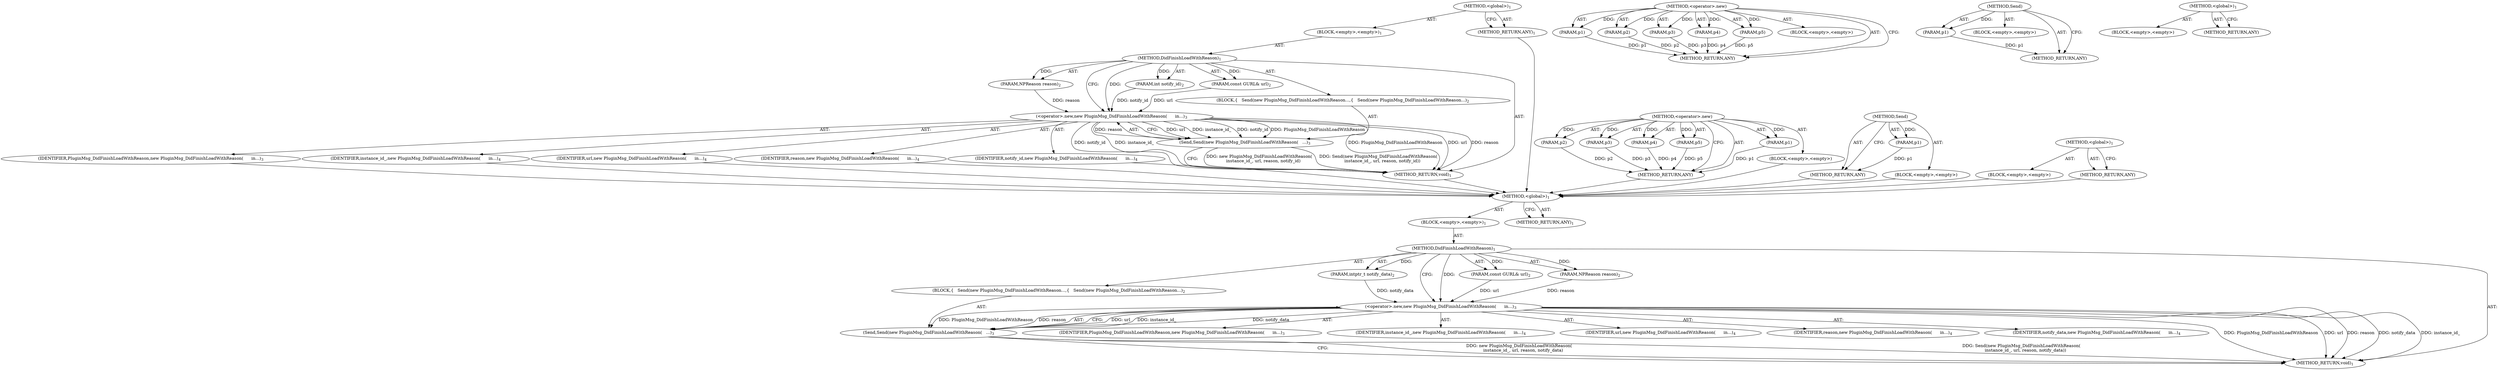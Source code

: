 digraph "&lt;global&gt;" {
vulnerable_6 [label=<(METHOD,&lt;global&gt;)<SUB>1</SUB>>];
vulnerable_7 [label=<(BLOCK,&lt;empty&gt;,&lt;empty&gt;)<SUB>1</SUB>>];
vulnerable_8 [label=<(METHOD,DidFinishLoadWithReason)<SUB>1</SUB>>];
vulnerable_9 [label=<(PARAM,const GURL&amp; url)<SUB>2</SUB>>];
vulnerable_10 [label=<(PARAM,NPReason reason)<SUB>2</SUB>>];
vulnerable_11 [label=<(PARAM,intptr_t notify_data)<SUB>2</SUB>>];
vulnerable_12 [label=<(BLOCK,{
   Send(new PluginMsg_DidFinishLoadWithReason...,{
   Send(new PluginMsg_DidFinishLoadWithReason...)<SUB>2</SUB>>];
vulnerable_13 [label=<(Send,Send(new PluginMsg_DidFinishLoadWithReason(
   ...)<SUB>3</SUB>>];
vulnerable_14 [label=<(&lt;operator&gt;.new,new PluginMsg_DidFinishLoadWithReason(
      in...)<SUB>3</SUB>>];
vulnerable_15 [label=<(IDENTIFIER,PluginMsg_DidFinishLoadWithReason,new PluginMsg_DidFinishLoadWithReason(
      in...)<SUB>3</SUB>>];
vulnerable_16 [label=<(IDENTIFIER,instance_id_,new PluginMsg_DidFinishLoadWithReason(
      in...)<SUB>4</SUB>>];
vulnerable_17 [label=<(IDENTIFIER,url,new PluginMsg_DidFinishLoadWithReason(
      in...)<SUB>4</SUB>>];
vulnerable_18 [label=<(IDENTIFIER,reason,new PluginMsg_DidFinishLoadWithReason(
      in...)<SUB>4</SUB>>];
vulnerable_19 [label=<(IDENTIFIER,notify_data,new PluginMsg_DidFinishLoadWithReason(
      in...)<SUB>4</SUB>>];
vulnerable_20 [label=<(METHOD_RETURN,void)<SUB>1</SUB>>];
vulnerable_22 [label=<(METHOD_RETURN,ANY)<SUB>1</SUB>>];
vulnerable_47 [label=<(METHOD,&lt;operator&gt;.new)>];
vulnerable_48 [label=<(PARAM,p1)>];
vulnerable_49 [label=<(PARAM,p2)>];
vulnerable_50 [label=<(PARAM,p3)>];
vulnerable_51 [label=<(PARAM,p4)>];
vulnerable_52 [label=<(PARAM,p5)>];
vulnerable_53 [label=<(BLOCK,&lt;empty&gt;,&lt;empty&gt;)>];
vulnerable_54 [label=<(METHOD_RETURN,ANY)>];
vulnerable_43 [label=<(METHOD,Send)>];
vulnerable_44 [label=<(PARAM,p1)>];
vulnerable_45 [label=<(BLOCK,&lt;empty&gt;,&lt;empty&gt;)>];
vulnerable_46 [label=<(METHOD_RETURN,ANY)>];
vulnerable_37 [label=<(METHOD,&lt;global&gt;)<SUB>1</SUB>>];
vulnerable_38 [label=<(BLOCK,&lt;empty&gt;,&lt;empty&gt;)>];
vulnerable_39 [label=<(METHOD_RETURN,ANY)>];
fixed_6 [label=<(METHOD,&lt;global&gt;)<SUB>1</SUB>>];
fixed_7 [label=<(BLOCK,&lt;empty&gt;,&lt;empty&gt;)<SUB>1</SUB>>];
fixed_8 [label=<(METHOD,DidFinishLoadWithReason)<SUB>1</SUB>>];
fixed_9 [label=<(PARAM,const GURL&amp; url)<SUB>2</SUB>>];
fixed_10 [label=<(PARAM,NPReason reason)<SUB>2</SUB>>];
fixed_11 [label=<(PARAM,int notify_id)<SUB>2</SUB>>];
fixed_12 [label=<(BLOCK,{
   Send(new PluginMsg_DidFinishLoadWithReason...,{
   Send(new PluginMsg_DidFinishLoadWithReason...)<SUB>2</SUB>>];
fixed_13 [label=<(Send,Send(new PluginMsg_DidFinishLoadWithReason(
   ...)<SUB>3</SUB>>];
fixed_14 [label=<(&lt;operator&gt;.new,new PluginMsg_DidFinishLoadWithReason(
      in...)<SUB>3</SUB>>];
fixed_15 [label=<(IDENTIFIER,PluginMsg_DidFinishLoadWithReason,new PluginMsg_DidFinishLoadWithReason(
      in...)<SUB>3</SUB>>];
fixed_16 [label=<(IDENTIFIER,instance_id_,new PluginMsg_DidFinishLoadWithReason(
      in...)<SUB>4</SUB>>];
fixed_17 [label=<(IDENTIFIER,url,new PluginMsg_DidFinishLoadWithReason(
      in...)<SUB>4</SUB>>];
fixed_18 [label=<(IDENTIFIER,reason,new PluginMsg_DidFinishLoadWithReason(
      in...)<SUB>4</SUB>>];
fixed_19 [label=<(IDENTIFIER,notify_id,new PluginMsg_DidFinishLoadWithReason(
      in...)<SUB>4</SUB>>];
fixed_20 [label=<(METHOD_RETURN,void)<SUB>1</SUB>>];
fixed_22 [label=<(METHOD_RETURN,ANY)<SUB>1</SUB>>];
fixed_47 [label=<(METHOD,&lt;operator&gt;.new)>];
fixed_48 [label=<(PARAM,p1)>];
fixed_49 [label=<(PARAM,p2)>];
fixed_50 [label=<(PARAM,p3)>];
fixed_51 [label=<(PARAM,p4)>];
fixed_52 [label=<(PARAM,p5)>];
fixed_53 [label=<(BLOCK,&lt;empty&gt;,&lt;empty&gt;)>];
fixed_54 [label=<(METHOD_RETURN,ANY)>];
fixed_43 [label=<(METHOD,Send)>];
fixed_44 [label=<(PARAM,p1)>];
fixed_45 [label=<(BLOCK,&lt;empty&gt;,&lt;empty&gt;)>];
fixed_46 [label=<(METHOD_RETURN,ANY)>];
fixed_37 [label=<(METHOD,&lt;global&gt;)<SUB>1</SUB>>];
fixed_38 [label=<(BLOCK,&lt;empty&gt;,&lt;empty&gt;)>];
fixed_39 [label=<(METHOD_RETURN,ANY)>];
vulnerable_6 -> vulnerable_7  [key=0, label="AST: "];
vulnerable_6 -> vulnerable_22  [key=0, label="AST: "];
vulnerable_6 -> vulnerable_22  [key=1, label="CFG: "];
vulnerable_7 -> vulnerable_8  [key=0, label="AST: "];
vulnerable_8 -> vulnerable_9  [key=0, label="AST: "];
vulnerable_8 -> vulnerable_9  [key=1, label="DDG: "];
vulnerable_8 -> vulnerable_10  [key=0, label="AST: "];
vulnerable_8 -> vulnerable_10  [key=1, label="DDG: "];
vulnerable_8 -> vulnerable_11  [key=0, label="AST: "];
vulnerable_8 -> vulnerable_11  [key=1, label="DDG: "];
vulnerable_8 -> vulnerable_12  [key=0, label="AST: "];
vulnerable_8 -> vulnerable_20  [key=0, label="AST: "];
vulnerable_8 -> vulnerable_14  [key=0, label="CFG: "];
vulnerable_8 -> vulnerable_14  [key=1, label="DDG: "];
vulnerable_9 -> vulnerable_14  [key=0, label="DDG: url"];
vulnerable_10 -> vulnerable_14  [key=0, label="DDG: reason"];
vulnerable_11 -> vulnerable_14  [key=0, label="DDG: notify_data"];
vulnerable_12 -> vulnerable_13  [key=0, label="AST: "];
vulnerable_13 -> vulnerable_14  [key=0, label="AST: "];
vulnerable_13 -> vulnerable_20  [key=0, label="CFG: "];
vulnerable_13 -> vulnerable_20  [key=1, label="DDG: new PluginMsg_DidFinishLoadWithReason(
      instance_id_, url, reason, notify_data)"];
vulnerable_13 -> vulnerable_20  [key=2, label="DDG: Send(new PluginMsg_DidFinishLoadWithReason(
      instance_id_, url, reason, notify_data))"];
vulnerable_14 -> vulnerable_15  [key=0, label="AST: "];
vulnerable_14 -> vulnerable_16  [key=0, label="AST: "];
vulnerable_14 -> vulnerable_17  [key=0, label="AST: "];
vulnerable_14 -> vulnerable_18  [key=0, label="AST: "];
vulnerable_14 -> vulnerable_19  [key=0, label="AST: "];
vulnerable_14 -> vulnerable_13  [key=0, label="CFG: "];
vulnerable_14 -> vulnerable_13  [key=1, label="DDG: url"];
vulnerable_14 -> vulnerable_13  [key=2, label="DDG: instance_id_"];
vulnerable_14 -> vulnerable_13  [key=3, label="DDG: notify_data"];
vulnerable_14 -> vulnerable_13  [key=4, label="DDG: PluginMsg_DidFinishLoadWithReason"];
vulnerable_14 -> vulnerable_13  [key=5, label="DDG: reason"];
vulnerable_14 -> vulnerable_20  [key=0, label="DDG: PluginMsg_DidFinishLoadWithReason"];
vulnerable_14 -> vulnerable_20  [key=1, label="DDG: url"];
vulnerable_14 -> vulnerable_20  [key=2, label="DDG: reason"];
vulnerable_14 -> vulnerable_20  [key=3, label="DDG: notify_data"];
vulnerable_14 -> vulnerable_20  [key=4, label="DDG: instance_id_"];
vulnerable_47 -> vulnerable_48  [key=0, label="AST: "];
vulnerable_47 -> vulnerable_48  [key=1, label="DDG: "];
vulnerable_47 -> vulnerable_53  [key=0, label="AST: "];
vulnerable_47 -> vulnerable_49  [key=0, label="AST: "];
vulnerable_47 -> vulnerable_49  [key=1, label="DDG: "];
vulnerable_47 -> vulnerable_54  [key=0, label="AST: "];
vulnerable_47 -> vulnerable_54  [key=1, label="CFG: "];
vulnerable_47 -> vulnerable_50  [key=0, label="AST: "];
vulnerable_47 -> vulnerable_50  [key=1, label="DDG: "];
vulnerable_47 -> vulnerable_51  [key=0, label="AST: "];
vulnerable_47 -> vulnerable_51  [key=1, label="DDG: "];
vulnerable_47 -> vulnerable_52  [key=0, label="AST: "];
vulnerable_47 -> vulnerable_52  [key=1, label="DDG: "];
vulnerable_48 -> vulnerable_54  [key=0, label="DDG: p1"];
vulnerable_49 -> vulnerable_54  [key=0, label="DDG: p2"];
vulnerable_50 -> vulnerable_54  [key=0, label="DDG: p3"];
vulnerable_51 -> vulnerable_54  [key=0, label="DDG: p4"];
vulnerable_52 -> vulnerable_54  [key=0, label="DDG: p5"];
vulnerable_43 -> vulnerable_44  [key=0, label="AST: "];
vulnerable_43 -> vulnerable_44  [key=1, label="DDG: "];
vulnerable_43 -> vulnerable_45  [key=0, label="AST: "];
vulnerable_43 -> vulnerable_46  [key=0, label="AST: "];
vulnerable_43 -> vulnerable_46  [key=1, label="CFG: "];
vulnerable_44 -> vulnerable_46  [key=0, label="DDG: p1"];
vulnerable_37 -> vulnerable_38  [key=0, label="AST: "];
vulnerable_37 -> vulnerable_39  [key=0, label="AST: "];
vulnerable_37 -> vulnerable_39  [key=1, label="CFG: "];
fixed_6 -> fixed_7  [key=0, label="AST: "];
fixed_6 -> fixed_22  [key=0, label="AST: "];
fixed_6 -> fixed_22  [key=1, label="CFG: "];
fixed_7 -> fixed_8  [key=0, label="AST: "];
fixed_8 -> fixed_9  [key=0, label="AST: "];
fixed_8 -> fixed_9  [key=1, label="DDG: "];
fixed_8 -> fixed_10  [key=0, label="AST: "];
fixed_8 -> fixed_10  [key=1, label="DDG: "];
fixed_8 -> fixed_11  [key=0, label="AST: "];
fixed_8 -> fixed_11  [key=1, label="DDG: "];
fixed_8 -> fixed_12  [key=0, label="AST: "];
fixed_8 -> fixed_20  [key=0, label="AST: "];
fixed_8 -> fixed_14  [key=0, label="CFG: "];
fixed_8 -> fixed_14  [key=1, label="DDG: "];
fixed_9 -> fixed_14  [key=0, label="DDG: url"];
fixed_10 -> fixed_14  [key=0, label="DDG: reason"];
fixed_11 -> fixed_14  [key=0, label="DDG: notify_id"];
fixed_12 -> fixed_13  [key=0, label="AST: "];
fixed_13 -> fixed_14  [key=0, label="AST: "];
fixed_13 -> fixed_20  [key=0, label="CFG: "];
fixed_13 -> fixed_20  [key=1, label="DDG: new PluginMsg_DidFinishLoadWithReason(
      instance_id_, url, reason, notify_id)"];
fixed_13 -> fixed_20  [key=2, label="DDG: Send(new PluginMsg_DidFinishLoadWithReason(
      instance_id_, url, reason, notify_id))"];
fixed_14 -> fixed_15  [key=0, label="AST: "];
fixed_14 -> fixed_16  [key=0, label="AST: "];
fixed_14 -> fixed_17  [key=0, label="AST: "];
fixed_14 -> fixed_18  [key=0, label="AST: "];
fixed_14 -> fixed_19  [key=0, label="AST: "];
fixed_14 -> fixed_13  [key=0, label="CFG: "];
fixed_14 -> fixed_13  [key=1, label="DDG: url"];
fixed_14 -> fixed_13  [key=2, label="DDG: instance_id_"];
fixed_14 -> fixed_13  [key=3, label="DDG: notify_id"];
fixed_14 -> fixed_13  [key=4, label="DDG: PluginMsg_DidFinishLoadWithReason"];
fixed_14 -> fixed_13  [key=5, label="DDG: reason"];
fixed_14 -> fixed_20  [key=0, label="DDG: PluginMsg_DidFinishLoadWithReason"];
fixed_14 -> fixed_20  [key=1, label="DDG: url"];
fixed_14 -> fixed_20  [key=2, label="DDG: reason"];
fixed_14 -> fixed_20  [key=3, label="DDG: notify_id"];
fixed_14 -> fixed_20  [key=4, label="DDG: instance_id_"];
fixed_15 -> vulnerable_6  [key=0];
fixed_16 -> vulnerable_6  [key=0];
fixed_17 -> vulnerable_6  [key=0];
fixed_18 -> vulnerable_6  [key=0];
fixed_19 -> vulnerable_6  [key=0];
fixed_20 -> vulnerable_6  [key=0];
fixed_22 -> vulnerable_6  [key=0];
fixed_47 -> fixed_48  [key=0, label="AST: "];
fixed_47 -> fixed_48  [key=1, label="DDG: "];
fixed_47 -> fixed_53  [key=0, label="AST: "];
fixed_47 -> fixed_49  [key=0, label="AST: "];
fixed_47 -> fixed_49  [key=1, label="DDG: "];
fixed_47 -> fixed_54  [key=0, label="AST: "];
fixed_47 -> fixed_54  [key=1, label="CFG: "];
fixed_47 -> fixed_50  [key=0, label="AST: "];
fixed_47 -> fixed_50  [key=1, label="DDG: "];
fixed_47 -> fixed_51  [key=0, label="AST: "];
fixed_47 -> fixed_51  [key=1, label="DDG: "];
fixed_47 -> fixed_52  [key=0, label="AST: "];
fixed_47 -> fixed_52  [key=1, label="DDG: "];
fixed_48 -> fixed_54  [key=0, label="DDG: p1"];
fixed_49 -> fixed_54  [key=0, label="DDG: p2"];
fixed_50 -> fixed_54  [key=0, label="DDG: p3"];
fixed_51 -> fixed_54  [key=0, label="DDG: p4"];
fixed_52 -> fixed_54  [key=0, label="DDG: p5"];
fixed_53 -> vulnerable_6  [key=0];
fixed_54 -> vulnerable_6  [key=0];
fixed_43 -> fixed_44  [key=0, label="AST: "];
fixed_43 -> fixed_44  [key=1, label="DDG: "];
fixed_43 -> fixed_45  [key=0, label="AST: "];
fixed_43 -> fixed_46  [key=0, label="AST: "];
fixed_43 -> fixed_46  [key=1, label="CFG: "];
fixed_44 -> fixed_46  [key=0, label="DDG: p1"];
fixed_45 -> vulnerable_6  [key=0];
fixed_46 -> vulnerable_6  [key=0];
fixed_37 -> fixed_38  [key=0, label="AST: "];
fixed_37 -> fixed_39  [key=0, label="AST: "];
fixed_37 -> fixed_39  [key=1, label="CFG: "];
fixed_38 -> vulnerable_6  [key=0];
fixed_39 -> vulnerable_6  [key=0];
}
